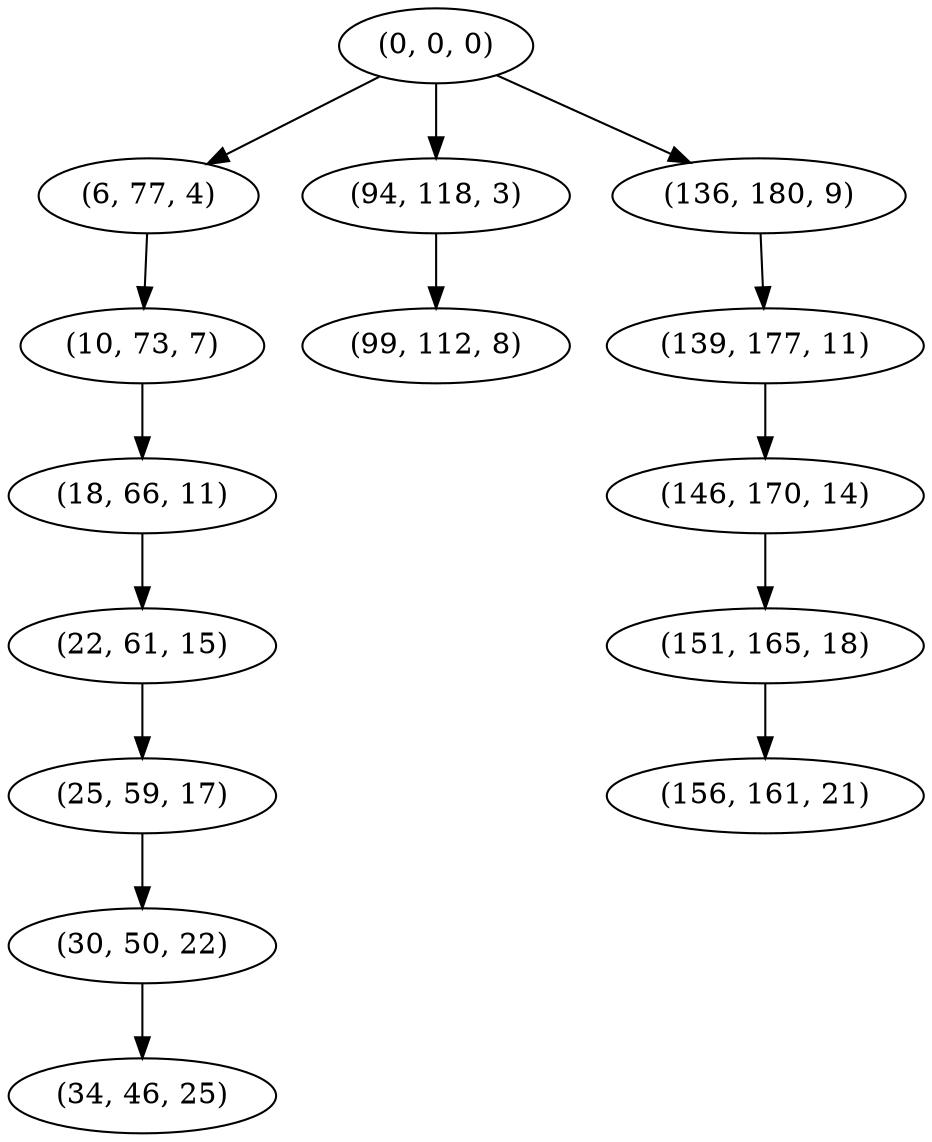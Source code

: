 digraph tree {
    "(0, 0, 0)";
    "(6, 77, 4)";
    "(10, 73, 7)";
    "(18, 66, 11)";
    "(22, 61, 15)";
    "(25, 59, 17)";
    "(30, 50, 22)";
    "(34, 46, 25)";
    "(94, 118, 3)";
    "(99, 112, 8)";
    "(136, 180, 9)";
    "(139, 177, 11)";
    "(146, 170, 14)";
    "(151, 165, 18)";
    "(156, 161, 21)";
    "(0, 0, 0)" -> "(6, 77, 4)";
    "(0, 0, 0)" -> "(94, 118, 3)";
    "(0, 0, 0)" -> "(136, 180, 9)";
    "(6, 77, 4)" -> "(10, 73, 7)";
    "(10, 73, 7)" -> "(18, 66, 11)";
    "(18, 66, 11)" -> "(22, 61, 15)";
    "(22, 61, 15)" -> "(25, 59, 17)";
    "(25, 59, 17)" -> "(30, 50, 22)";
    "(30, 50, 22)" -> "(34, 46, 25)";
    "(94, 118, 3)" -> "(99, 112, 8)";
    "(136, 180, 9)" -> "(139, 177, 11)";
    "(139, 177, 11)" -> "(146, 170, 14)";
    "(146, 170, 14)" -> "(151, 165, 18)";
    "(151, 165, 18)" -> "(156, 161, 21)";
}
